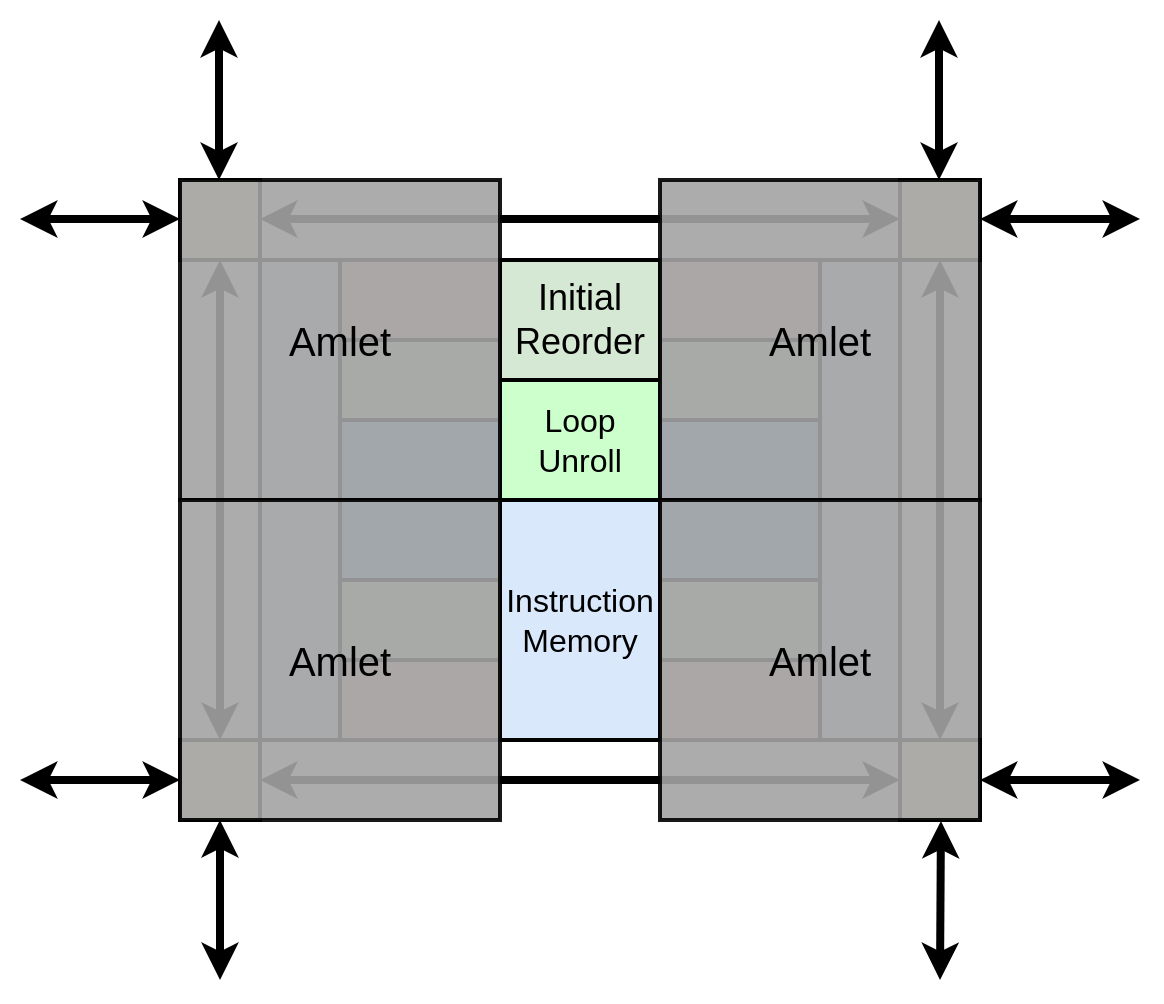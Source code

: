 <mxfile version="28.0.6">
  <diagram name="Page-1" id="Os7JeODWuEgO7NTywMPS">
    <mxGraphModel dx="1360" dy="843" grid="1" gridSize="10" guides="1" tooltips="1" connect="1" arrows="1" fold="1" page="1" pageScale="1" pageWidth="850" pageHeight="1100" math="0" shadow="0">
      <root>
        <mxCell id="0" />
        <mxCell id="1" parent="0" />
        <mxCell id="KuT0zEfDjnZi_ZdxeDcT-4" value="" style="rounded=0;whiteSpace=wrap;html=1;fontSize=18;fillColor=#99CCFF;strokeWidth=2;shadow=0;" parent="1" vertex="1">
          <mxGeometry x="480" y="320" width="80" height="40" as="geometry" />
        </mxCell>
        <mxCell id="KuT0zEfDjnZi_ZdxeDcT-5" value="" style="rounded=0;whiteSpace=wrap;html=1;fontSize=18;fillColor=#d5e8d4;strokeColor=#000000;strokeWidth=2;shadow=0;" parent="1" vertex="1">
          <mxGeometry x="480" y="360" width="80" height="40" as="geometry" />
        </mxCell>
        <mxCell id="KuT0zEfDjnZi_ZdxeDcT-6" value="" style="rounded=0;whiteSpace=wrap;html=1;fontSize=18;fillColor=#f8cecc;strokeColor=#000000;strokeWidth=2;shadow=0;" parent="1" vertex="1">
          <mxGeometry x="480" y="400" width="80" height="40" as="geometry" />
        </mxCell>
        <mxCell id="KuT0zEfDjnZi_ZdxeDcT-8" value="" style="endArrow=classic;startArrow=classic;html=1;rounded=0;exitX=0.5;exitY=0;exitDx=0;exitDy=0;fontSize=13;strokeWidth=4;entryX=0.5;entryY=1;entryDx=0;entryDy=0;shadow=0;" parent="1" source="o3bp0uEpjWJnOmEBgbhN-13" edge="1" target="o3bp0uEpjWJnOmEBgbhN-34">
          <mxGeometry width="50" height="50" relative="1" as="geometry">
            <mxPoint x="525" y="455" as="sourcePoint" />
            <mxPoint x="620" y="300" as="targetPoint" />
          </mxGeometry>
        </mxCell>
        <mxCell id="KuT0zEfDjnZi_ZdxeDcT-9" value="" style="endArrow=classic;startArrow=classic;html=1;rounded=0;fontSize=13;strokeWidth=4;entryX=1;entryY=0.5;entryDx=0;entryDy=0;shadow=0;" parent="1" edge="1" target="o3bp0uEpjWJnOmEBgbhN-13">
          <mxGeometry width="50" height="50" relative="1" as="geometry">
            <mxPoint x="720" y="460" as="sourcePoint" />
            <mxPoint x="660" y="460" as="targetPoint" />
            <Array as="points">
              <mxPoint x="660" y="460" />
            </Array>
          </mxGeometry>
        </mxCell>
        <mxCell id="KuT0zEfDjnZi_ZdxeDcT-10" value="" style="endArrow=classic;startArrow=classic;html=1;rounded=0;exitX=0.878;exitY=1.003;exitDx=0;exitDy=0;exitPerimeter=0;fontSize=13;strokeWidth=4;shadow=0;" parent="1" edge="1">
          <mxGeometry width="50" height="50" relative="1" as="geometry">
            <mxPoint x="620.48" y="480.48" as="sourcePoint" />
            <mxPoint x="620" y="560" as="targetPoint" />
          </mxGeometry>
        </mxCell>
        <mxCell id="o3bp0uEpjWJnOmEBgbhN-1" value="" style="rounded=0;whiteSpace=wrap;html=1;fontSize=18;fillColor=#dae8fc;strokeColor=#000000;strokeWidth=2;shadow=0;" vertex="1" parent="1">
          <mxGeometry x="560" y="320" width="40" height="120" as="geometry" />
        </mxCell>
        <mxCell id="o3bp0uEpjWJnOmEBgbhN-13" value="" style="rounded=0;whiteSpace=wrap;html=1;fillColor=#fff2cc;strokeColor=#000000;strokeWidth=2;fontSize=18;shadow=0;" vertex="1" parent="1">
          <mxGeometry x="600" y="440" width="40" height="40" as="geometry" />
        </mxCell>
        <mxCell id="o3bp0uEpjWJnOmEBgbhN-17" value="" style="rounded=0;whiteSpace=wrap;html=1;fontSize=18;fillColor=#99CCFF;strokeWidth=2;" vertex="1" parent="1">
          <mxGeometry x="320" y="320" width="80" height="40" as="geometry" />
        </mxCell>
        <mxCell id="o3bp0uEpjWJnOmEBgbhN-18" value="" style="rounded=0;whiteSpace=wrap;html=1;fontSize=18;fillColor=#d5e8d4;strokeColor=#000000;strokeWidth=2;" vertex="1" parent="1">
          <mxGeometry x="320" y="360" width="80" height="40" as="geometry" />
        </mxCell>
        <mxCell id="o3bp0uEpjWJnOmEBgbhN-19" value="" style="rounded=0;whiteSpace=wrap;html=1;fontSize=18;fillColor=#f8cecc;strokeColor=#000000;strokeWidth=2;" vertex="1" parent="1">
          <mxGeometry x="320" y="400" width="80" height="40" as="geometry" />
        </mxCell>
        <mxCell id="o3bp0uEpjWJnOmEBgbhN-21" value="" style="endArrow=classic;startArrow=classic;html=1;rounded=0;exitX=0.5;exitY=0;exitDx=0;exitDy=0;fontSize=13;strokeWidth=4;entryX=0.5;entryY=1;entryDx=0;entryDy=0;" edge="1" parent="1" source="o3bp0uEpjWJnOmEBgbhN-26" target="o3bp0uEpjWJnOmEBgbhN-41">
          <mxGeometry width="50" height="50" relative="1" as="geometry">
            <mxPoint x="300" y="440" as="sourcePoint" />
            <mxPoint x="260" y="280" as="targetPoint" />
          </mxGeometry>
        </mxCell>
        <mxCell id="o3bp0uEpjWJnOmEBgbhN-22" value="" style="endArrow=classic;startArrow=classic;html=1;rounded=0;fontSize=13;strokeWidth=4;entryX=1;entryY=0.5;entryDx=0;entryDy=0;exitX=0;exitY=0.5;exitDx=0;exitDy=0;" edge="1" parent="1" target="o3bp0uEpjWJnOmEBgbhN-26" source="o3bp0uEpjWJnOmEBgbhN-13">
          <mxGeometry width="50" height="50" relative="1" as="geometry">
            <mxPoint x="430" y="460" as="sourcePoint" />
            <mxPoint x="410" y="460" as="targetPoint" />
          </mxGeometry>
        </mxCell>
        <mxCell id="o3bp0uEpjWJnOmEBgbhN-23" value="" style="endArrow=classic;startArrow=classic;html=1;rounded=0;exitX=0.878;exitY=1.003;exitDx=0;exitDy=0;exitPerimeter=0;fontSize=13;strokeWidth=4;" edge="1" parent="1">
          <mxGeometry width="50" height="50" relative="1" as="geometry">
            <mxPoint x="259.98" y="480" as="sourcePoint" />
            <mxPoint x="260" y="560" as="targetPoint" />
          </mxGeometry>
        </mxCell>
        <mxCell id="o3bp0uEpjWJnOmEBgbhN-24" value="" style="rounded=0;whiteSpace=wrap;html=1;fontSize=18;fillColor=#dae8fc;strokeColor=#000000;strokeWidth=2;" vertex="1" parent="1">
          <mxGeometry x="280" y="320" width="40" height="120" as="geometry" />
        </mxCell>
        <mxCell id="o3bp0uEpjWJnOmEBgbhN-25" value="" style="endArrow=classic;startArrow=classic;html=1;rounded=0;fontSize=13;strokeWidth=4;exitX=0;exitY=0.5;exitDx=0;exitDy=0;" edge="1" parent="1" source="o3bp0uEpjWJnOmEBgbhN-26">
          <mxGeometry width="50" height="50" relative="1" as="geometry">
            <mxPoint x="210" y="460" as="sourcePoint" />
            <mxPoint x="160" y="460" as="targetPoint" />
          </mxGeometry>
        </mxCell>
        <mxCell id="o3bp0uEpjWJnOmEBgbhN-26" value="" style="rounded=0;whiteSpace=wrap;html=1;fillColor=#fff2cc;strokeColor=#000000;strokeWidth=2;fontSize=18;" vertex="1" parent="1">
          <mxGeometry x="240" y="440" width="40" height="40" as="geometry" />
        </mxCell>
        <mxCell id="o3bp0uEpjWJnOmEBgbhN-27" value="Instruction&lt;br&gt;Memory" style="rounded=0;whiteSpace=wrap;html=1;fontSize=16;fillColor=#dae8fc;strokeColor=#000000;strokeWidth=2;" vertex="1" parent="1">
          <mxGeometry x="400" y="320" width="80" height="120" as="geometry" />
        </mxCell>
        <mxCell id="o3bp0uEpjWJnOmEBgbhN-29" value="" style="rounded=0;whiteSpace=wrap;html=1;fontSize=18;fillColor=#99CCFF;strokeWidth=2;shadow=0;" vertex="1" parent="1">
          <mxGeometry x="480" y="280" width="80" height="40" as="geometry" />
        </mxCell>
        <mxCell id="o3bp0uEpjWJnOmEBgbhN-30" value="" style="rounded=0;whiteSpace=wrap;html=1;fontSize=18;fillColor=#d5e8d4;strokeColor=#000000;strokeWidth=2;shadow=0;" vertex="1" parent="1">
          <mxGeometry x="480" y="240" width="80" height="40" as="geometry" />
        </mxCell>
        <mxCell id="o3bp0uEpjWJnOmEBgbhN-31" value="" style="rounded=0;whiteSpace=wrap;html=1;fontSize=18;fillColor=#f8cecc;strokeColor=#000000;strokeWidth=2;shadow=0;" vertex="1" parent="1">
          <mxGeometry x="480" y="200" width="80" height="40" as="geometry" />
        </mxCell>
        <mxCell id="o3bp0uEpjWJnOmEBgbhN-32" value="" style="endArrow=classic;startArrow=classic;html=1;rounded=0;fontSize=13;strokeWidth=4;" edge="1" parent="1">
          <mxGeometry width="50" height="50" relative="1" as="geometry">
            <mxPoint x="259.5" y="160" as="sourcePoint" />
            <mxPoint x="259.5" y="80" as="targetPoint" />
          </mxGeometry>
        </mxCell>
        <mxCell id="o3bp0uEpjWJnOmEBgbhN-33" value="" style="rounded=0;whiteSpace=wrap;html=1;fontSize=18;fillColor=#dae8fc;strokeColor=#000000;strokeWidth=2;shadow=0;" vertex="1" parent="1">
          <mxGeometry x="560" y="200" width="40" height="120" as="geometry" />
        </mxCell>
        <mxCell id="o3bp0uEpjWJnOmEBgbhN-34" value="" style="rounded=0;whiteSpace=wrap;html=1;fillColor=#fff2cc;strokeColor=#000000;strokeWidth=2;fontSize=18;shadow=0;" vertex="1" parent="1">
          <mxGeometry x="600" y="160" width="40" height="40" as="geometry" />
        </mxCell>
        <mxCell id="o3bp0uEpjWJnOmEBgbhN-35" value="" style="endArrow=classic;startArrow=classic;html=1;rounded=0;fontSize=13;strokeWidth=4;entryX=1;entryY=0.5;entryDx=0;entryDy=0;shadow=0;" edge="1" parent="1">
          <mxGeometry width="50" height="50" relative="1" as="geometry">
            <mxPoint x="720" y="179.5" as="sourcePoint" />
            <mxPoint x="640" y="179.5" as="targetPoint" />
            <Array as="points">
              <mxPoint x="660" y="179.5" />
            </Array>
          </mxGeometry>
        </mxCell>
        <mxCell id="o3bp0uEpjWJnOmEBgbhN-36" value="Loop&lt;br&gt;Unroll" style="rounded=0;whiteSpace=wrap;html=1;fontSize=16;fillColor=#CCFFCC;strokeColor=#000000;strokeWidth=2;" vertex="1" parent="1">
          <mxGeometry x="400" y="260" width="80" height="60" as="geometry" />
        </mxCell>
        <mxCell id="o3bp0uEpjWJnOmEBgbhN-37" value="Initial&lt;div&gt;Reorder&lt;/div&gt;" style="rounded=0;whiteSpace=wrap;html=1;fontSize=18;fillColor=#d5e8d4;strokeColor=#000000;strokeWidth=2;" vertex="1" parent="1">
          <mxGeometry x="400" y="200" width="80" height="60" as="geometry" />
        </mxCell>
        <mxCell id="o3bp0uEpjWJnOmEBgbhN-38" value="" style="rounded=0;whiteSpace=wrap;html=1;fontSize=18;fillColor=#f8cecc;strokeColor=#000000;strokeWidth=2;" vertex="1" parent="1">
          <mxGeometry x="320" y="200" width="80" height="40" as="geometry" />
        </mxCell>
        <mxCell id="o3bp0uEpjWJnOmEBgbhN-39" value="" style="rounded=0;whiteSpace=wrap;html=1;fontSize=18;fillColor=#d5e8d4;strokeColor=#000000;strokeWidth=2;" vertex="1" parent="1">
          <mxGeometry x="320" y="240" width="80" height="40" as="geometry" />
        </mxCell>
        <mxCell id="o3bp0uEpjWJnOmEBgbhN-40" value="" style="rounded=0;whiteSpace=wrap;html=1;fontSize=18;fillColor=#99CCFF;strokeWidth=2;" vertex="1" parent="1">
          <mxGeometry x="320" y="280" width="80" height="40" as="geometry" />
        </mxCell>
        <mxCell id="o3bp0uEpjWJnOmEBgbhN-41" value="" style="rounded=0;whiteSpace=wrap;html=1;fillColor=#fff2cc;strokeColor=#000000;strokeWidth=2;fontSize=18;" vertex="1" parent="1">
          <mxGeometry x="240" y="160" width="40" height="40" as="geometry" />
        </mxCell>
        <mxCell id="o3bp0uEpjWJnOmEBgbhN-42" value="" style="endArrow=classic;startArrow=classic;html=1;rounded=0;fontSize=13;strokeWidth=4;entryX=1;entryY=0.5;entryDx=0;entryDy=0;exitX=0;exitY=0.5;exitDx=0;exitDy=0;" edge="1" parent="1">
          <mxGeometry width="50" height="50" relative="1" as="geometry">
            <mxPoint x="600" y="179.5" as="sourcePoint" />
            <mxPoint x="280" y="179.5" as="targetPoint" />
          </mxGeometry>
        </mxCell>
        <mxCell id="o3bp0uEpjWJnOmEBgbhN-44" value="" style="endArrow=classic;startArrow=classic;html=1;rounded=0;fontSize=13;strokeWidth=4;shadow=0;" edge="1" parent="1">
          <mxGeometry width="50" height="50" relative="1" as="geometry">
            <mxPoint x="619.5" y="160" as="sourcePoint" />
            <mxPoint x="619.5" y="80" as="targetPoint" />
          </mxGeometry>
        </mxCell>
        <mxCell id="o3bp0uEpjWJnOmEBgbhN-46" value="" style="endArrow=classic;startArrow=classic;html=1;rounded=0;fontSize=13;strokeWidth=4;entryX=1;entryY=0.5;entryDx=0;entryDy=0;" edge="1" parent="1">
          <mxGeometry width="50" height="50" relative="1" as="geometry">
            <mxPoint x="240" y="179.5" as="sourcePoint" />
            <mxPoint x="160" y="179.5" as="targetPoint" />
            <Array as="points">
              <mxPoint x="180" y="179.5" />
            </Array>
          </mxGeometry>
        </mxCell>
        <mxCell id="o3bp0uEpjWJnOmEBgbhN-47" value="" style="rounded=0;whiteSpace=wrap;html=1;fontSize=18;fillColor=#dae8fc;strokeColor=#000000;strokeWidth=2;" vertex="1" parent="1">
          <mxGeometry x="280" y="200" width="40" height="120" as="geometry" />
        </mxCell>
        <mxCell id="o3bp0uEpjWJnOmEBgbhN-48" value="Amlet" style="rounded=0;whiteSpace=wrap;html=1;fillColor=#A4A4A4;strokeWidth=2;opacity=90;fontSize=20;" vertex="1" parent="1">
          <mxGeometry x="240" y="160" width="160" height="160" as="geometry" />
        </mxCell>
        <mxCell id="o3bp0uEpjWJnOmEBgbhN-49" value="Amlet" style="rounded=0;whiteSpace=wrap;html=1;fillColor=#A4A4A4;strokeWidth=2;opacity=90;fontSize=20;" vertex="1" parent="1">
          <mxGeometry x="480" y="160" width="160" height="160" as="geometry" />
        </mxCell>
        <mxCell id="o3bp0uEpjWJnOmEBgbhN-50" value="Amlet" style="rounded=0;whiteSpace=wrap;html=1;fillColor=#A4A4A4;strokeWidth=2;opacity=90;fontSize=20;" vertex="1" parent="1">
          <mxGeometry x="240" y="320" width="160" height="160" as="geometry" />
        </mxCell>
        <mxCell id="o3bp0uEpjWJnOmEBgbhN-51" value="Amlet" style="rounded=0;whiteSpace=wrap;html=1;fillColor=#A4A4A4;strokeWidth=2;opacity=90;fontSize=20;" vertex="1" parent="1">
          <mxGeometry x="480" y="320" width="160" height="160" as="geometry" />
        </mxCell>
      </root>
    </mxGraphModel>
  </diagram>
</mxfile>
